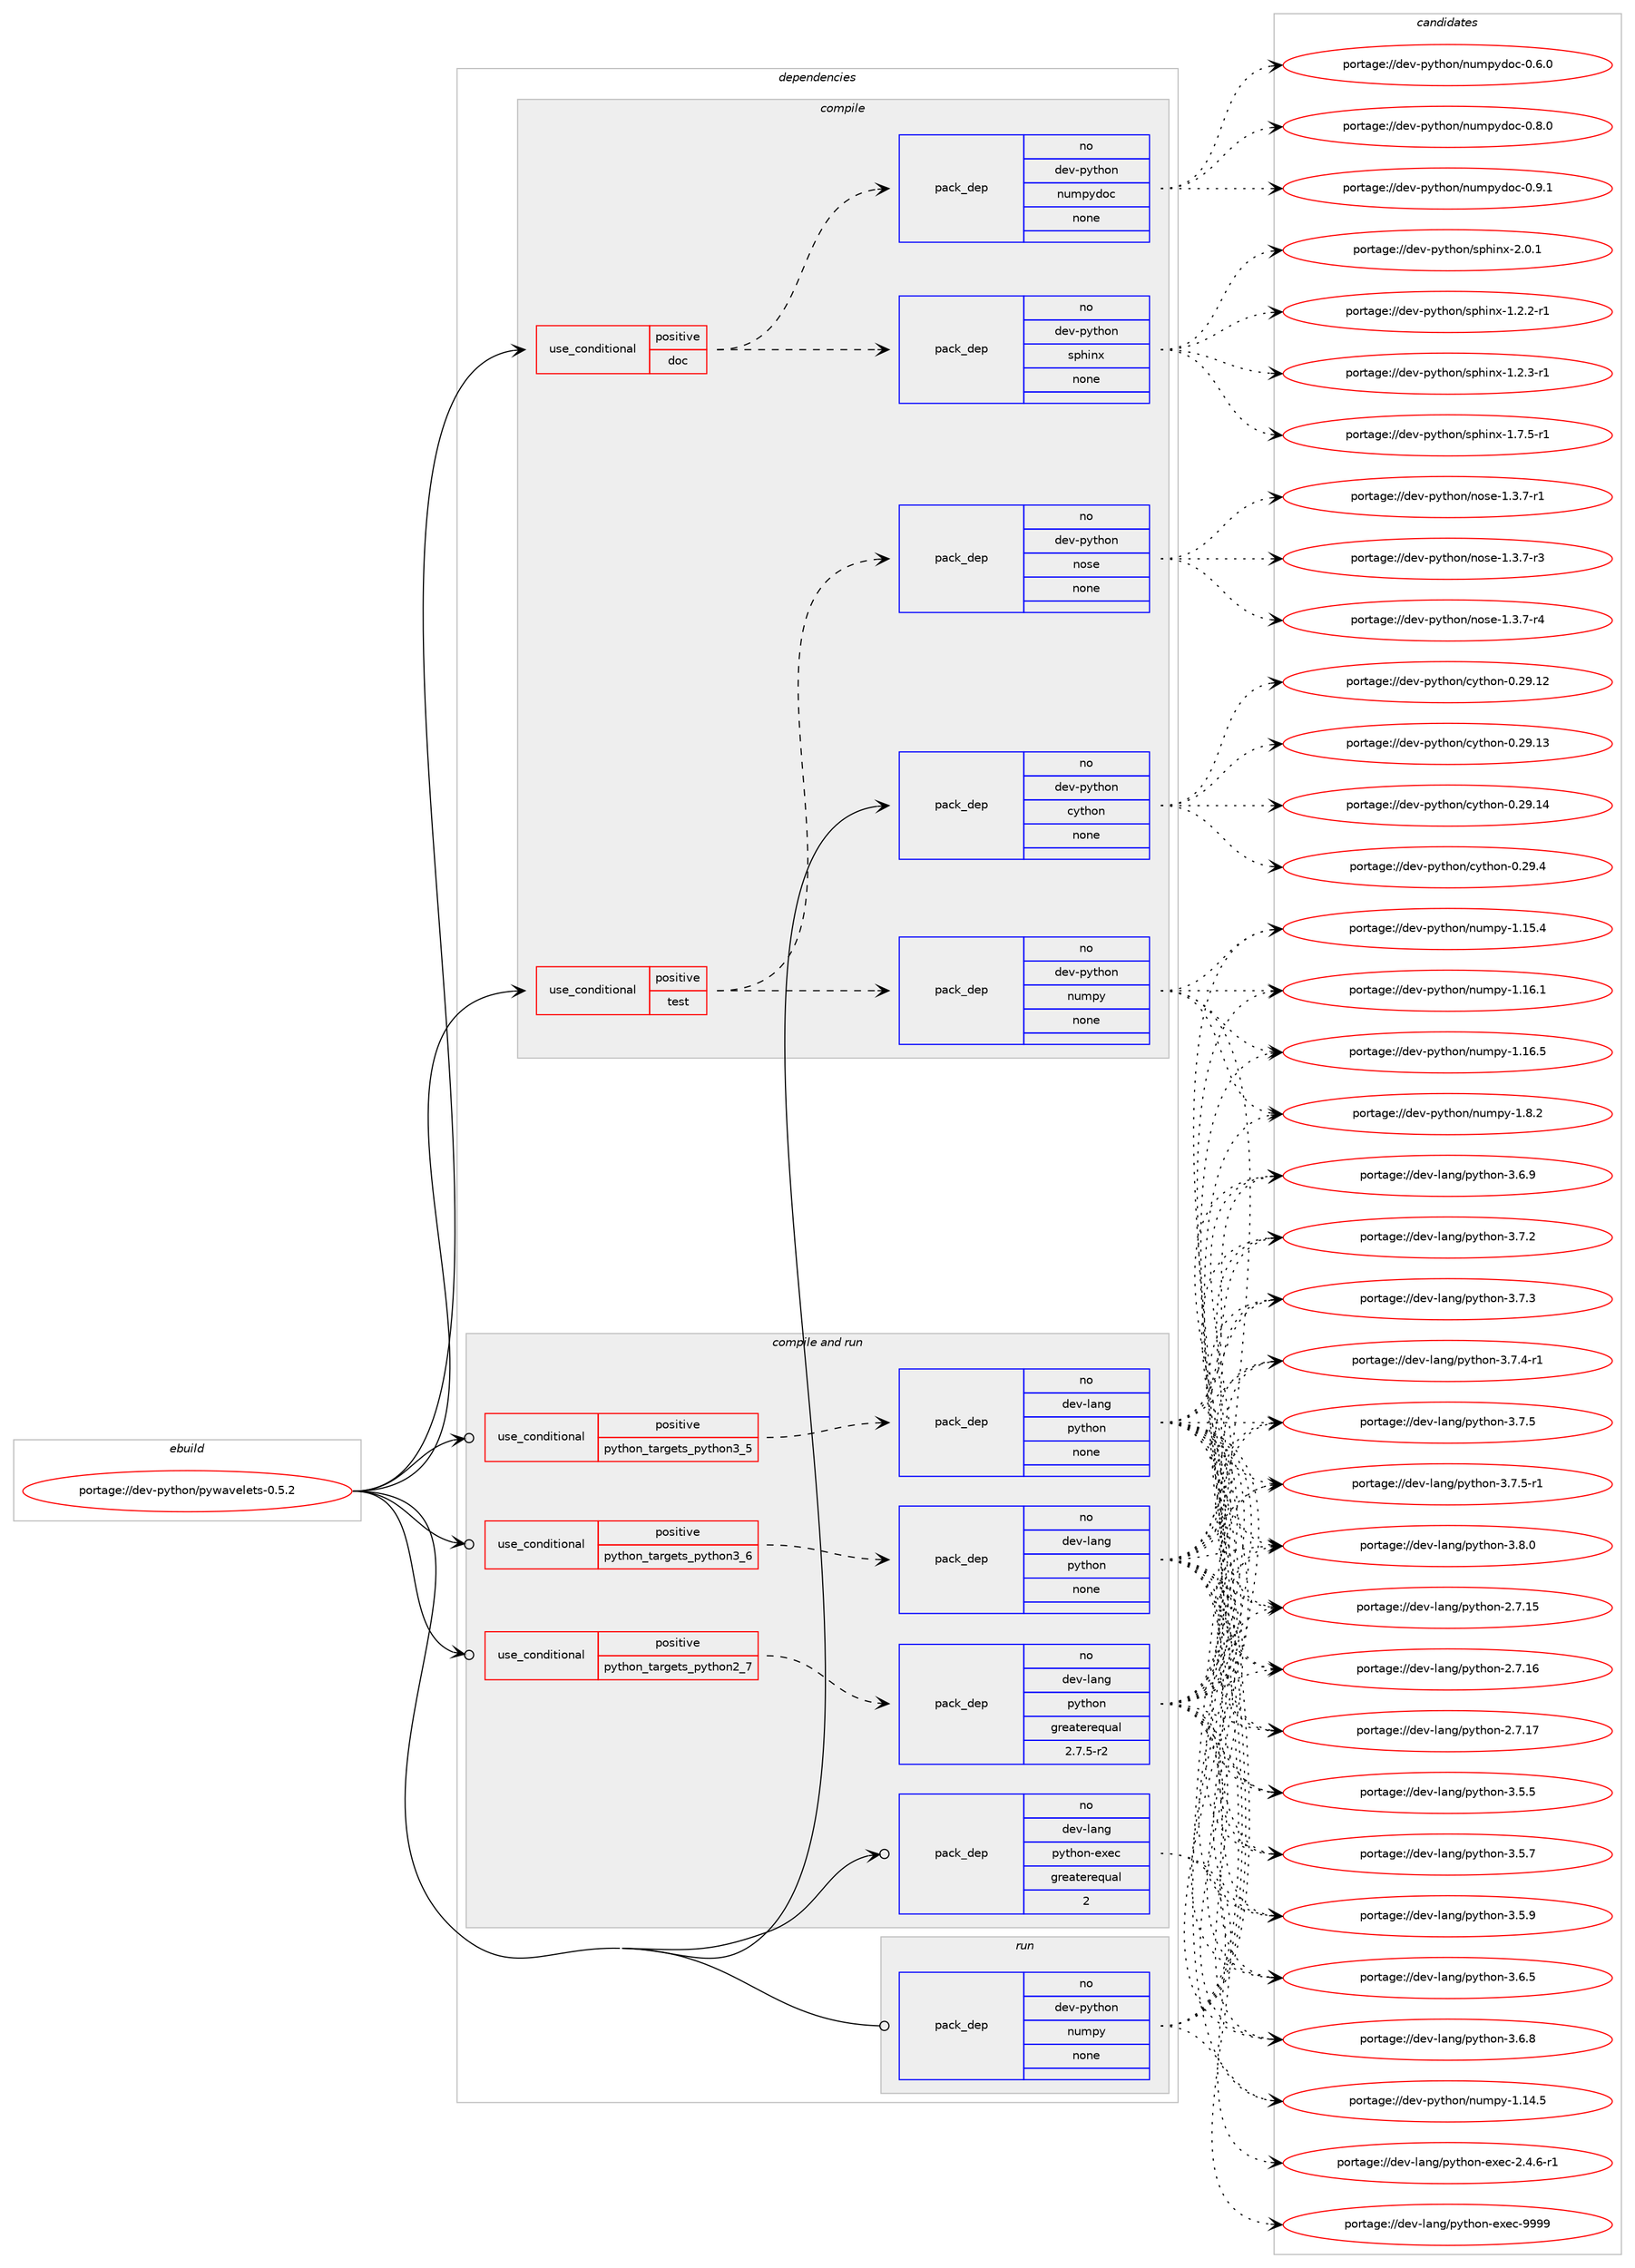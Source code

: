 digraph prolog {

# *************
# Graph options
# *************

newrank=true;
concentrate=true;
compound=true;
graph [rankdir=LR,fontname=Helvetica,fontsize=10,ranksep=1.5];#, ranksep=2.5, nodesep=0.2];
edge  [arrowhead=vee];
node  [fontname=Helvetica,fontsize=10];

# **********
# The ebuild
# **********

subgraph cluster_leftcol {
color=gray;
rank=same;
label=<<i>ebuild</i>>;
id [label="portage://dev-python/pywavelets-0.5.2", color=red, width=4, href="../dev-python/pywavelets-0.5.2.svg"];
}

# ****************
# The dependencies
# ****************

subgraph cluster_midcol {
color=gray;
label=<<i>dependencies</i>>;
subgraph cluster_compile {
fillcolor="#eeeeee";
style=filled;
label=<<i>compile</i>>;
subgraph cond37476 {
dependency168860 [label=<<TABLE BORDER="0" CELLBORDER="1" CELLSPACING="0" CELLPADDING="4"><TR><TD ROWSPAN="3" CELLPADDING="10">use_conditional</TD></TR><TR><TD>positive</TD></TR><TR><TD>doc</TD></TR></TABLE>>, shape=none, color=red];
subgraph pack127984 {
dependency168861 [label=<<TABLE BORDER="0" CELLBORDER="1" CELLSPACING="0" CELLPADDING="4" WIDTH="220"><TR><TD ROWSPAN="6" CELLPADDING="30">pack_dep</TD></TR><TR><TD WIDTH="110">no</TD></TR><TR><TD>dev-python</TD></TR><TR><TD>sphinx</TD></TR><TR><TD>none</TD></TR><TR><TD></TD></TR></TABLE>>, shape=none, color=blue];
}
dependency168860:e -> dependency168861:w [weight=20,style="dashed",arrowhead="vee"];
subgraph pack127985 {
dependency168862 [label=<<TABLE BORDER="0" CELLBORDER="1" CELLSPACING="0" CELLPADDING="4" WIDTH="220"><TR><TD ROWSPAN="6" CELLPADDING="30">pack_dep</TD></TR><TR><TD WIDTH="110">no</TD></TR><TR><TD>dev-python</TD></TR><TR><TD>numpydoc</TD></TR><TR><TD>none</TD></TR><TR><TD></TD></TR></TABLE>>, shape=none, color=blue];
}
dependency168860:e -> dependency168862:w [weight=20,style="dashed",arrowhead="vee"];
}
id:e -> dependency168860:w [weight=20,style="solid",arrowhead="vee"];
subgraph cond37477 {
dependency168863 [label=<<TABLE BORDER="0" CELLBORDER="1" CELLSPACING="0" CELLPADDING="4"><TR><TD ROWSPAN="3" CELLPADDING="10">use_conditional</TD></TR><TR><TD>positive</TD></TR><TR><TD>test</TD></TR></TABLE>>, shape=none, color=red];
subgraph pack127986 {
dependency168864 [label=<<TABLE BORDER="0" CELLBORDER="1" CELLSPACING="0" CELLPADDING="4" WIDTH="220"><TR><TD ROWSPAN="6" CELLPADDING="30">pack_dep</TD></TR><TR><TD WIDTH="110">no</TD></TR><TR><TD>dev-python</TD></TR><TR><TD>numpy</TD></TR><TR><TD>none</TD></TR><TR><TD></TD></TR></TABLE>>, shape=none, color=blue];
}
dependency168863:e -> dependency168864:w [weight=20,style="dashed",arrowhead="vee"];
subgraph pack127987 {
dependency168865 [label=<<TABLE BORDER="0" CELLBORDER="1" CELLSPACING="0" CELLPADDING="4" WIDTH="220"><TR><TD ROWSPAN="6" CELLPADDING="30">pack_dep</TD></TR><TR><TD WIDTH="110">no</TD></TR><TR><TD>dev-python</TD></TR><TR><TD>nose</TD></TR><TR><TD>none</TD></TR><TR><TD></TD></TR></TABLE>>, shape=none, color=blue];
}
dependency168863:e -> dependency168865:w [weight=20,style="dashed",arrowhead="vee"];
}
id:e -> dependency168863:w [weight=20,style="solid",arrowhead="vee"];
subgraph pack127988 {
dependency168866 [label=<<TABLE BORDER="0" CELLBORDER="1" CELLSPACING="0" CELLPADDING="4" WIDTH="220"><TR><TD ROWSPAN="6" CELLPADDING="30">pack_dep</TD></TR><TR><TD WIDTH="110">no</TD></TR><TR><TD>dev-python</TD></TR><TR><TD>cython</TD></TR><TR><TD>none</TD></TR><TR><TD></TD></TR></TABLE>>, shape=none, color=blue];
}
id:e -> dependency168866:w [weight=20,style="solid",arrowhead="vee"];
}
subgraph cluster_compileandrun {
fillcolor="#eeeeee";
style=filled;
label=<<i>compile and run</i>>;
subgraph cond37478 {
dependency168867 [label=<<TABLE BORDER="0" CELLBORDER="1" CELLSPACING="0" CELLPADDING="4"><TR><TD ROWSPAN="3" CELLPADDING="10">use_conditional</TD></TR><TR><TD>positive</TD></TR><TR><TD>python_targets_python2_7</TD></TR></TABLE>>, shape=none, color=red];
subgraph pack127989 {
dependency168868 [label=<<TABLE BORDER="0" CELLBORDER="1" CELLSPACING="0" CELLPADDING="4" WIDTH="220"><TR><TD ROWSPAN="6" CELLPADDING="30">pack_dep</TD></TR><TR><TD WIDTH="110">no</TD></TR><TR><TD>dev-lang</TD></TR><TR><TD>python</TD></TR><TR><TD>greaterequal</TD></TR><TR><TD>2.7.5-r2</TD></TR></TABLE>>, shape=none, color=blue];
}
dependency168867:e -> dependency168868:w [weight=20,style="dashed",arrowhead="vee"];
}
id:e -> dependency168867:w [weight=20,style="solid",arrowhead="odotvee"];
subgraph cond37479 {
dependency168869 [label=<<TABLE BORDER="0" CELLBORDER="1" CELLSPACING="0" CELLPADDING="4"><TR><TD ROWSPAN="3" CELLPADDING="10">use_conditional</TD></TR><TR><TD>positive</TD></TR><TR><TD>python_targets_python3_5</TD></TR></TABLE>>, shape=none, color=red];
subgraph pack127990 {
dependency168870 [label=<<TABLE BORDER="0" CELLBORDER="1" CELLSPACING="0" CELLPADDING="4" WIDTH="220"><TR><TD ROWSPAN="6" CELLPADDING="30">pack_dep</TD></TR><TR><TD WIDTH="110">no</TD></TR><TR><TD>dev-lang</TD></TR><TR><TD>python</TD></TR><TR><TD>none</TD></TR><TR><TD></TD></TR></TABLE>>, shape=none, color=blue];
}
dependency168869:e -> dependency168870:w [weight=20,style="dashed",arrowhead="vee"];
}
id:e -> dependency168869:w [weight=20,style="solid",arrowhead="odotvee"];
subgraph cond37480 {
dependency168871 [label=<<TABLE BORDER="0" CELLBORDER="1" CELLSPACING="0" CELLPADDING="4"><TR><TD ROWSPAN="3" CELLPADDING="10">use_conditional</TD></TR><TR><TD>positive</TD></TR><TR><TD>python_targets_python3_6</TD></TR></TABLE>>, shape=none, color=red];
subgraph pack127991 {
dependency168872 [label=<<TABLE BORDER="0" CELLBORDER="1" CELLSPACING="0" CELLPADDING="4" WIDTH="220"><TR><TD ROWSPAN="6" CELLPADDING="30">pack_dep</TD></TR><TR><TD WIDTH="110">no</TD></TR><TR><TD>dev-lang</TD></TR><TR><TD>python</TD></TR><TR><TD>none</TD></TR><TR><TD></TD></TR></TABLE>>, shape=none, color=blue];
}
dependency168871:e -> dependency168872:w [weight=20,style="dashed",arrowhead="vee"];
}
id:e -> dependency168871:w [weight=20,style="solid",arrowhead="odotvee"];
subgraph pack127992 {
dependency168873 [label=<<TABLE BORDER="0" CELLBORDER="1" CELLSPACING="0" CELLPADDING="4" WIDTH="220"><TR><TD ROWSPAN="6" CELLPADDING="30">pack_dep</TD></TR><TR><TD WIDTH="110">no</TD></TR><TR><TD>dev-lang</TD></TR><TR><TD>python-exec</TD></TR><TR><TD>greaterequal</TD></TR><TR><TD>2</TD></TR></TABLE>>, shape=none, color=blue];
}
id:e -> dependency168873:w [weight=20,style="solid",arrowhead="odotvee"];
}
subgraph cluster_run {
fillcolor="#eeeeee";
style=filled;
label=<<i>run</i>>;
subgraph pack127993 {
dependency168874 [label=<<TABLE BORDER="0" CELLBORDER="1" CELLSPACING="0" CELLPADDING="4" WIDTH="220"><TR><TD ROWSPAN="6" CELLPADDING="30">pack_dep</TD></TR><TR><TD WIDTH="110">no</TD></TR><TR><TD>dev-python</TD></TR><TR><TD>numpy</TD></TR><TR><TD>none</TD></TR><TR><TD></TD></TR></TABLE>>, shape=none, color=blue];
}
id:e -> dependency168874:w [weight=20,style="solid",arrowhead="odot"];
}
}

# **************
# The candidates
# **************

subgraph cluster_choices {
rank=same;
color=gray;
label=<<i>candidates</i>>;

subgraph choice127984 {
color=black;
nodesep=1;
choiceportage10010111845112121116104111110471151121041051101204549465046504511449 [label="portage://dev-python/sphinx-1.2.2-r1", color=red, width=4,href="../dev-python/sphinx-1.2.2-r1.svg"];
choiceportage10010111845112121116104111110471151121041051101204549465046514511449 [label="portage://dev-python/sphinx-1.2.3-r1", color=red, width=4,href="../dev-python/sphinx-1.2.3-r1.svg"];
choiceportage10010111845112121116104111110471151121041051101204549465546534511449 [label="portage://dev-python/sphinx-1.7.5-r1", color=red, width=4,href="../dev-python/sphinx-1.7.5-r1.svg"];
choiceportage1001011184511212111610411111047115112104105110120455046484649 [label="portage://dev-python/sphinx-2.0.1", color=red, width=4,href="../dev-python/sphinx-2.0.1.svg"];
dependency168861:e -> choiceportage10010111845112121116104111110471151121041051101204549465046504511449:w [style=dotted,weight="100"];
dependency168861:e -> choiceportage10010111845112121116104111110471151121041051101204549465046514511449:w [style=dotted,weight="100"];
dependency168861:e -> choiceportage10010111845112121116104111110471151121041051101204549465546534511449:w [style=dotted,weight="100"];
dependency168861:e -> choiceportage1001011184511212111610411111047115112104105110120455046484649:w [style=dotted,weight="100"];
}
subgraph choice127985 {
color=black;
nodesep=1;
choiceportage100101118451121211161041111104711011710911212110011199454846544648 [label="portage://dev-python/numpydoc-0.6.0", color=red, width=4,href="../dev-python/numpydoc-0.6.0.svg"];
choiceportage100101118451121211161041111104711011710911212110011199454846564648 [label="portage://dev-python/numpydoc-0.8.0", color=red, width=4,href="../dev-python/numpydoc-0.8.0.svg"];
choiceportage100101118451121211161041111104711011710911212110011199454846574649 [label="portage://dev-python/numpydoc-0.9.1", color=red, width=4,href="../dev-python/numpydoc-0.9.1.svg"];
dependency168862:e -> choiceportage100101118451121211161041111104711011710911212110011199454846544648:w [style=dotted,weight="100"];
dependency168862:e -> choiceportage100101118451121211161041111104711011710911212110011199454846564648:w [style=dotted,weight="100"];
dependency168862:e -> choiceportage100101118451121211161041111104711011710911212110011199454846574649:w [style=dotted,weight="100"];
}
subgraph choice127986 {
color=black;
nodesep=1;
choiceportage100101118451121211161041111104711011710911212145494649524653 [label="portage://dev-python/numpy-1.14.5", color=red, width=4,href="../dev-python/numpy-1.14.5.svg"];
choiceportage100101118451121211161041111104711011710911212145494649534652 [label="portage://dev-python/numpy-1.15.4", color=red, width=4,href="../dev-python/numpy-1.15.4.svg"];
choiceportage100101118451121211161041111104711011710911212145494649544649 [label="portage://dev-python/numpy-1.16.1", color=red, width=4,href="../dev-python/numpy-1.16.1.svg"];
choiceportage100101118451121211161041111104711011710911212145494649544653 [label="portage://dev-python/numpy-1.16.5", color=red, width=4,href="../dev-python/numpy-1.16.5.svg"];
choiceportage1001011184511212111610411111047110117109112121454946564650 [label="portage://dev-python/numpy-1.8.2", color=red, width=4,href="../dev-python/numpy-1.8.2.svg"];
dependency168864:e -> choiceportage100101118451121211161041111104711011710911212145494649524653:w [style=dotted,weight="100"];
dependency168864:e -> choiceportage100101118451121211161041111104711011710911212145494649534652:w [style=dotted,weight="100"];
dependency168864:e -> choiceportage100101118451121211161041111104711011710911212145494649544649:w [style=dotted,weight="100"];
dependency168864:e -> choiceportage100101118451121211161041111104711011710911212145494649544653:w [style=dotted,weight="100"];
dependency168864:e -> choiceportage1001011184511212111610411111047110117109112121454946564650:w [style=dotted,weight="100"];
}
subgraph choice127987 {
color=black;
nodesep=1;
choiceportage10010111845112121116104111110471101111151014549465146554511449 [label="portage://dev-python/nose-1.3.7-r1", color=red, width=4,href="../dev-python/nose-1.3.7-r1.svg"];
choiceportage10010111845112121116104111110471101111151014549465146554511451 [label="portage://dev-python/nose-1.3.7-r3", color=red, width=4,href="../dev-python/nose-1.3.7-r3.svg"];
choiceportage10010111845112121116104111110471101111151014549465146554511452 [label="portage://dev-python/nose-1.3.7-r4", color=red, width=4,href="../dev-python/nose-1.3.7-r4.svg"];
dependency168865:e -> choiceportage10010111845112121116104111110471101111151014549465146554511449:w [style=dotted,weight="100"];
dependency168865:e -> choiceportage10010111845112121116104111110471101111151014549465146554511451:w [style=dotted,weight="100"];
dependency168865:e -> choiceportage10010111845112121116104111110471101111151014549465146554511452:w [style=dotted,weight="100"];
}
subgraph choice127988 {
color=black;
nodesep=1;
choiceportage1001011184511212111610411111047991211161041111104548465057464950 [label="portage://dev-python/cython-0.29.12", color=red, width=4,href="../dev-python/cython-0.29.12.svg"];
choiceportage1001011184511212111610411111047991211161041111104548465057464951 [label="portage://dev-python/cython-0.29.13", color=red, width=4,href="../dev-python/cython-0.29.13.svg"];
choiceportage1001011184511212111610411111047991211161041111104548465057464952 [label="portage://dev-python/cython-0.29.14", color=red, width=4,href="../dev-python/cython-0.29.14.svg"];
choiceportage10010111845112121116104111110479912111610411111045484650574652 [label="portage://dev-python/cython-0.29.4", color=red, width=4,href="../dev-python/cython-0.29.4.svg"];
dependency168866:e -> choiceportage1001011184511212111610411111047991211161041111104548465057464950:w [style=dotted,weight="100"];
dependency168866:e -> choiceportage1001011184511212111610411111047991211161041111104548465057464951:w [style=dotted,weight="100"];
dependency168866:e -> choiceportage1001011184511212111610411111047991211161041111104548465057464952:w [style=dotted,weight="100"];
dependency168866:e -> choiceportage10010111845112121116104111110479912111610411111045484650574652:w [style=dotted,weight="100"];
}
subgraph choice127989 {
color=black;
nodesep=1;
choiceportage10010111845108971101034711212111610411111045504655464953 [label="portage://dev-lang/python-2.7.15", color=red, width=4,href="../dev-lang/python-2.7.15.svg"];
choiceportage10010111845108971101034711212111610411111045504655464954 [label="portage://dev-lang/python-2.7.16", color=red, width=4,href="../dev-lang/python-2.7.16.svg"];
choiceportage10010111845108971101034711212111610411111045504655464955 [label="portage://dev-lang/python-2.7.17", color=red, width=4,href="../dev-lang/python-2.7.17.svg"];
choiceportage100101118451089711010347112121116104111110455146534653 [label="portage://dev-lang/python-3.5.5", color=red, width=4,href="../dev-lang/python-3.5.5.svg"];
choiceportage100101118451089711010347112121116104111110455146534655 [label="portage://dev-lang/python-3.5.7", color=red, width=4,href="../dev-lang/python-3.5.7.svg"];
choiceportage100101118451089711010347112121116104111110455146534657 [label="portage://dev-lang/python-3.5.9", color=red, width=4,href="../dev-lang/python-3.5.9.svg"];
choiceportage100101118451089711010347112121116104111110455146544653 [label="portage://dev-lang/python-3.6.5", color=red, width=4,href="../dev-lang/python-3.6.5.svg"];
choiceportage100101118451089711010347112121116104111110455146544656 [label="portage://dev-lang/python-3.6.8", color=red, width=4,href="../dev-lang/python-3.6.8.svg"];
choiceportage100101118451089711010347112121116104111110455146544657 [label="portage://dev-lang/python-3.6.9", color=red, width=4,href="../dev-lang/python-3.6.9.svg"];
choiceportage100101118451089711010347112121116104111110455146554650 [label="portage://dev-lang/python-3.7.2", color=red, width=4,href="../dev-lang/python-3.7.2.svg"];
choiceportage100101118451089711010347112121116104111110455146554651 [label="portage://dev-lang/python-3.7.3", color=red, width=4,href="../dev-lang/python-3.7.3.svg"];
choiceportage1001011184510897110103471121211161041111104551465546524511449 [label="portage://dev-lang/python-3.7.4-r1", color=red, width=4,href="../dev-lang/python-3.7.4-r1.svg"];
choiceportage100101118451089711010347112121116104111110455146554653 [label="portage://dev-lang/python-3.7.5", color=red, width=4,href="../dev-lang/python-3.7.5.svg"];
choiceportage1001011184510897110103471121211161041111104551465546534511449 [label="portage://dev-lang/python-3.7.5-r1", color=red, width=4,href="../dev-lang/python-3.7.5-r1.svg"];
choiceportage100101118451089711010347112121116104111110455146564648 [label="portage://dev-lang/python-3.8.0", color=red, width=4,href="../dev-lang/python-3.8.0.svg"];
dependency168868:e -> choiceportage10010111845108971101034711212111610411111045504655464953:w [style=dotted,weight="100"];
dependency168868:e -> choiceportage10010111845108971101034711212111610411111045504655464954:w [style=dotted,weight="100"];
dependency168868:e -> choiceportage10010111845108971101034711212111610411111045504655464955:w [style=dotted,weight="100"];
dependency168868:e -> choiceportage100101118451089711010347112121116104111110455146534653:w [style=dotted,weight="100"];
dependency168868:e -> choiceportage100101118451089711010347112121116104111110455146534655:w [style=dotted,weight="100"];
dependency168868:e -> choiceportage100101118451089711010347112121116104111110455146534657:w [style=dotted,weight="100"];
dependency168868:e -> choiceportage100101118451089711010347112121116104111110455146544653:w [style=dotted,weight="100"];
dependency168868:e -> choiceportage100101118451089711010347112121116104111110455146544656:w [style=dotted,weight="100"];
dependency168868:e -> choiceportage100101118451089711010347112121116104111110455146544657:w [style=dotted,weight="100"];
dependency168868:e -> choiceportage100101118451089711010347112121116104111110455146554650:w [style=dotted,weight="100"];
dependency168868:e -> choiceportage100101118451089711010347112121116104111110455146554651:w [style=dotted,weight="100"];
dependency168868:e -> choiceportage1001011184510897110103471121211161041111104551465546524511449:w [style=dotted,weight="100"];
dependency168868:e -> choiceportage100101118451089711010347112121116104111110455146554653:w [style=dotted,weight="100"];
dependency168868:e -> choiceportage1001011184510897110103471121211161041111104551465546534511449:w [style=dotted,weight="100"];
dependency168868:e -> choiceportage100101118451089711010347112121116104111110455146564648:w [style=dotted,weight="100"];
}
subgraph choice127990 {
color=black;
nodesep=1;
choiceportage10010111845108971101034711212111610411111045504655464953 [label="portage://dev-lang/python-2.7.15", color=red, width=4,href="../dev-lang/python-2.7.15.svg"];
choiceportage10010111845108971101034711212111610411111045504655464954 [label="portage://dev-lang/python-2.7.16", color=red, width=4,href="../dev-lang/python-2.7.16.svg"];
choiceportage10010111845108971101034711212111610411111045504655464955 [label="portage://dev-lang/python-2.7.17", color=red, width=4,href="../dev-lang/python-2.7.17.svg"];
choiceportage100101118451089711010347112121116104111110455146534653 [label="portage://dev-lang/python-3.5.5", color=red, width=4,href="../dev-lang/python-3.5.5.svg"];
choiceportage100101118451089711010347112121116104111110455146534655 [label="portage://dev-lang/python-3.5.7", color=red, width=4,href="../dev-lang/python-3.5.7.svg"];
choiceportage100101118451089711010347112121116104111110455146534657 [label="portage://dev-lang/python-3.5.9", color=red, width=4,href="../dev-lang/python-3.5.9.svg"];
choiceportage100101118451089711010347112121116104111110455146544653 [label="portage://dev-lang/python-3.6.5", color=red, width=4,href="../dev-lang/python-3.6.5.svg"];
choiceportage100101118451089711010347112121116104111110455146544656 [label="portage://dev-lang/python-3.6.8", color=red, width=4,href="../dev-lang/python-3.6.8.svg"];
choiceportage100101118451089711010347112121116104111110455146544657 [label="portage://dev-lang/python-3.6.9", color=red, width=4,href="../dev-lang/python-3.6.9.svg"];
choiceportage100101118451089711010347112121116104111110455146554650 [label="portage://dev-lang/python-3.7.2", color=red, width=4,href="../dev-lang/python-3.7.2.svg"];
choiceportage100101118451089711010347112121116104111110455146554651 [label="portage://dev-lang/python-3.7.3", color=red, width=4,href="../dev-lang/python-3.7.3.svg"];
choiceportage1001011184510897110103471121211161041111104551465546524511449 [label="portage://dev-lang/python-3.7.4-r1", color=red, width=4,href="../dev-lang/python-3.7.4-r1.svg"];
choiceportage100101118451089711010347112121116104111110455146554653 [label="portage://dev-lang/python-3.7.5", color=red, width=4,href="../dev-lang/python-3.7.5.svg"];
choiceportage1001011184510897110103471121211161041111104551465546534511449 [label="portage://dev-lang/python-3.7.5-r1", color=red, width=4,href="../dev-lang/python-3.7.5-r1.svg"];
choiceportage100101118451089711010347112121116104111110455146564648 [label="portage://dev-lang/python-3.8.0", color=red, width=4,href="../dev-lang/python-3.8.0.svg"];
dependency168870:e -> choiceportage10010111845108971101034711212111610411111045504655464953:w [style=dotted,weight="100"];
dependency168870:e -> choiceportage10010111845108971101034711212111610411111045504655464954:w [style=dotted,weight="100"];
dependency168870:e -> choiceportage10010111845108971101034711212111610411111045504655464955:w [style=dotted,weight="100"];
dependency168870:e -> choiceportage100101118451089711010347112121116104111110455146534653:w [style=dotted,weight="100"];
dependency168870:e -> choiceportage100101118451089711010347112121116104111110455146534655:w [style=dotted,weight="100"];
dependency168870:e -> choiceportage100101118451089711010347112121116104111110455146534657:w [style=dotted,weight="100"];
dependency168870:e -> choiceportage100101118451089711010347112121116104111110455146544653:w [style=dotted,weight="100"];
dependency168870:e -> choiceportage100101118451089711010347112121116104111110455146544656:w [style=dotted,weight="100"];
dependency168870:e -> choiceportage100101118451089711010347112121116104111110455146544657:w [style=dotted,weight="100"];
dependency168870:e -> choiceportage100101118451089711010347112121116104111110455146554650:w [style=dotted,weight="100"];
dependency168870:e -> choiceportage100101118451089711010347112121116104111110455146554651:w [style=dotted,weight="100"];
dependency168870:e -> choiceportage1001011184510897110103471121211161041111104551465546524511449:w [style=dotted,weight="100"];
dependency168870:e -> choiceportage100101118451089711010347112121116104111110455146554653:w [style=dotted,weight="100"];
dependency168870:e -> choiceportage1001011184510897110103471121211161041111104551465546534511449:w [style=dotted,weight="100"];
dependency168870:e -> choiceportage100101118451089711010347112121116104111110455146564648:w [style=dotted,weight="100"];
}
subgraph choice127991 {
color=black;
nodesep=1;
choiceportage10010111845108971101034711212111610411111045504655464953 [label="portage://dev-lang/python-2.7.15", color=red, width=4,href="../dev-lang/python-2.7.15.svg"];
choiceportage10010111845108971101034711212111610411111045504655464954 [label="portage://dev-lang/python-2.7.16", color=red, width=4,href="../dev-lang/python-2.7.16.svg"];
choiceportage10010111845108971101034711212111610411111045504655464955 [label="portage://dev-lang/python-2.7.17", color=red, width=4,href="../dev-lang/python-2.7.17.svg"];
choiceportage100101118451089711010347112121116104111110455146534653 [label="portage://dev-lang/python-3.5.5", color=red, width=4,href="../dev-lang/python-3.5.5.svg"];
choiceportage100101118451089711010347112121116104111110455146534655 [label="portage://dev-lang/python-3.5.7", color=red, width=4,href="../dev-lang/python-3.5.7.svg"];
choiceportage100101118451089711010347112121116104111110455146534657 [label="portage://dev-lang/python-3.5.9", color=red, width=4,href="../dev-lang/python-3.5.9.svg"];
choiceportage100101118451089711010347112121116104111110455146544653 [label="portage://dev-lang/python-3.6.5", color=red, width=4,href="../dev-lang/python-3.6.5.svg"];
choiceportage100101118451089711010347112121116104111110455146544656 [label="portage://dev-lang/python-3.6.8", color=red, width=4,href="../dev-lang/python-3.6.8.svg"];
choiceportage100101118451089711010347112121116104111110455146544657 [label="portage://dev-lang/python-3.6.9", color=red, width=4,href="../dev-lang/python-3.6.9.svg"];
choiceportage100101118451089711010347112121116104111110455146554650 [label="portage://dev-lang/python-3.7.2", color=red, width=4,href="../dev-lang/python-3.7.2.svg"];
choiceportage100101118451089711010347112121116104111110455146554651 [label="portage://dev-lang/python-3.7.3", color=red, width=4,href="../dev-lang/python-3.7.3.svg"];
choiceportage1001011184510897110103471121211161041111104551465546524511449 [label="portage://dev-lang/python-3.7.4-r1", color=red, width=4,href="../dev-lang/python-3.7.4-r1.svg"];
choiceportage100101118451089711010347112121116104111110455146554653 [label="portage://dev-lang/python-3.7.5", color=red, width=4,href="../dev-lang/python-3.7.5.svg"];
choiceportage1001011184510897110103471121211161041111104551465546534511449 [label="portage://dev-lang/python-3.7.5-r1", color=red, width=4,href="../dev-lang/python-3.7.5-r1.svg"];
choiceportage100101118451089711010347112121116104111110455146564648 [label="portage://dev-lang/python-3.8.0", color=red, width=4,href="../dev-lang/python-3.8.0.svg"];
dependency168872:e -> choiceportage10010111845108971101034711212111610411111045504655464953:w [style=dotted,weight="100"];
dependency168872:e -> choiceportage10010111845108971101034711212111610411111045504655464954:w [style=dotted,weight="100"];
dependency168872:e -> choiceportage10010111845108971101034711212111610411111045504655464955:w [style=dotted,weight="100"];
dependency168872:e -> choiceportage100101118451089711010347112121116104111110455146534653:w [style=dotted,weight="100"];
dependency168872:e -> choiceportage100101118451089711010347112121116104111110455146534655:w [style=dotted,weight="100"];
dependency168872:e -> choiceportage100101118451089711010347112121116104111110455146534657:w [style=dotted,weight="100"];
dependency168872:e -> choiceportage100101118451089711010347112121116104111110455146544653:w [style=dotted,weight="100"];
dependency168872:e -> choiceportage100101118451089711010347112121116104111110455146544656:w [style=dotted,weight="100"];
dependency168872:e -> choiceportage100101118451089711010347112121116104111110455146544657:w [style=dotted,weight="100"];
dependency168872:e -> choiceportage100101118451089711010347112121116104111110455146554650:w [style=dotted,weight="100"];
dependency168872:e -> choiceportage100101118451089711010347112121116104111110455146554651:w [style=dotted,weight="100"];
dependency168872:e -> choiceportage1001011184510897110103471121211161041111104551465546524511449:w [style=dotted,weight="100"];
dependency168872:e -> choiceportage100101118451089711010347112121116104111110455146554653:w [style=dotted,weight="100"];
dependency168872:e -> choiceportage1001011184510897110103471121211161041111104551465546534511449:w [style=dotted,weight="100"];
dependency168872:e -> choiceportage100101118451089711010347112121116104111110455146564648:w [style=dotted,weight="100"];
}
subgraph choice127992 {
color=black;
nodesep=1;
choiceportage10010111845108971101034711212111610411111045101120101994550465246544511449 [label="portage://dev-lang/python-exec-2.4.6-r1", color=red, width=4,href="../dev-lang/python-exec-2.4.6-r1.svg"];
choiceportage10010111845108971101034711212111610411111045101120101994557575757 [label="portage://dev-lang/python-exec-9999", color=red, width=4,href="../dev-lang/python-exec-9999.svg"];
dependency168873:e -> choiceportage10010111845108971101034711212111610411111045101120101994550465246544511449:w [style=dotted,weight="100"];
dependency168873:e -> choiceportage10010111845108971101034711212111610411111045101120101994557575757:w [style=dotted,weight="100"];
}
subgraph choice127993 {
color=black;
nodesep=1;
choiceportage100101118451121211161041111104711011710911212145494649524653 [label="portage://dev-python/numpy-1.14.5", color=red, width=4,href="../dev-python/numpy-1.14.5.svg"];
choiceportage100101118451121211161041111104711011710911212145494649534652 [label="portage://dev-python/numpy-1.15.4", color=red, width=4,href="../dev-python/numpy-1.15.4.svg"];
choiceportage100101118451121211161041111104711011710911212145494649544649 [label="portage://dev-python/numpy-1.16.1", color=red, width=4,href="../dev-python/numpy-1.16.1.svg"];
choiceportage100101118451121211161041111104711011710911212145494649544653 [label="portage://dev-python/numpy-1.16.5", color=red, width=4,href="../dev-python/numpy-1.16.5.svg"];
choiceportage1001011184511212111610411111047110117109112121454946564650 [label="portage://dev-python/numpy-1.8.2", color=red, width=4,href="../dev-python/numpy-1.8.2.svg"];
dependency168874:e -> choiceportage100101118451121211161041111104711011710911212145494649524653:w [style=dotted,weight="100"];
dependency168874:e -> choiceportage100101118451121211161041111104711011710911212145494649534652:w [style=dotted,weight="100"];
dependency168874:e -> choiceportage100101118451121211161041111104711011710911212145494649544649:w [style=dotted,weight="100"];
dependency168874:e -> choiceportage100101118451121211161041111104711011710911212145494649544653:w [style=dotted,weight="100"];
dependency168874:e -> choiceportage1001011184511212111610411111047110117109112121454946564650:w [style=dotted,weight="100"];
}
}

}
